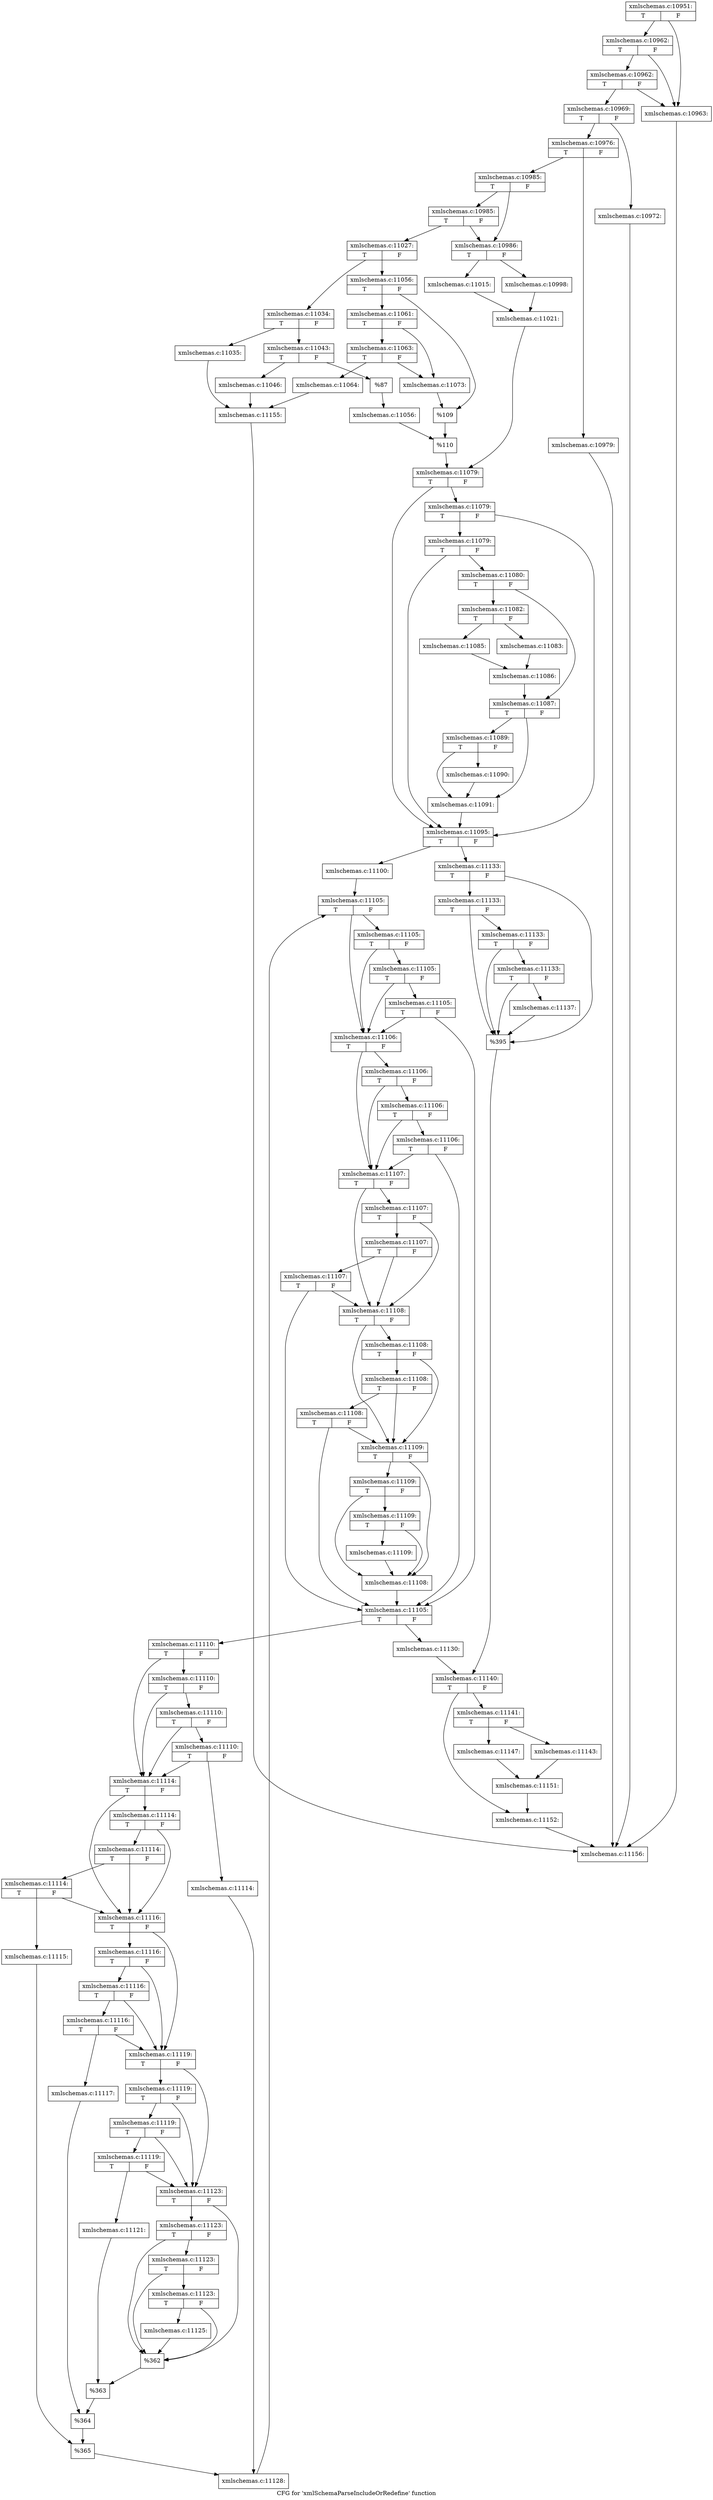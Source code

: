 digraph "CFG for 'xmlSchemaParseIncludeOrRedefine' function" {
	label="CFG for 'xmlSchemaParseIncludeOrRedefine' function";

	Node0x4bcdc30 [shape=record,label="{xmlschemas.c:10951:|{<s0>T|<s1>F}}"];
	Node0x4bcdc30 -> Node0x4bd1980;
	Node0x4bcdc30 -> Node0x4bd1aa0;
	Node0x4bd1aa0 [shape=record,label="{xmlschemas.c:10962:|{<s0>T|<s1>F}}"];
	Node0x4bd1aa0 -> Node0x4bd1980;
	Node0x4bd1aa0 -> Node0x4bd1a20;
	Node0x4bd1a20 [shape=record,label="{xmlschemas.c:10962:|{<s0>T|<s1>F}}"];
	Node0x4bd1a20 -> Node0x4bd1980;
	Node0x4bd1a20 -> Node0x4bd19d0;
	Node0x4bd1980 [shape=record,label="{xmlschemas.c:10963:}"];
	Node0x4bd1980 -> Node0x4bce0b0;
	Node0x4bd19d0 [shape=record,label="{xmlschemas.c:10969:|{<s0>T|<s1>F}}"];
	Node0x4bd19d0 -> Node0x4bd2ac0;
	Node0x4bd19d0 -> Node0x4bd2fd0;
	Node0x4bd2ac0 [shape=record,label="{xmlschemas.c:10972:}"];
	Node0x4bd2ac0 -> Node0x4bce0b0;
	Node0x4bd2fd0 [shape=record,label="{xmlschemas.c:10976:|{<s0>T|<s1>F}}"];
	Node0x4bd2fd0 -> Node0x4bd3690;
	Node0x4bd2fd0 -> Node0x4bd3840;
	Node0x4bd3690 [shape=record,label="{xmlschemas.c:10979:}"];
	Node0x4bd3690 -> Node0x4bce0b0;
	Node0x4bd3840 [shape=record,label="{xmlschemas.c:10985:|{<s0>T|<s1>F}}"];
	Node0x4bd3840 -> Node0x4bd3cf0;
	Node0x4bd3840 -> Node0x4bd3de0;
	Node0x4bd3de0 [shape=record,label="{xmlschemas.c:10985:|{<s0>T|<s1>F}}"];
	Node0x4bd3de0 -> Node0x4bd3cf0;
	Node0x4bd3de0 -> Node0x4bd3d90;
	Node0x4bd3cf0 [shape=record,label="{xmlschemas.c:10986:|{<s0>T|<s1>F}}"];
	Node0x4bd3cf0 -> Node0x4bd4480;
	Node0x4bd3cf0 -> Node0x4bd4520;
	Node0x4bd4480 [shape=record,label="{xmlschemas.c:10998:}"];
	Node0x4bd4480 -> Node0x4bd44d0;
	Node0x4bd4520 [shape=record,label="{xmlschemas.c:11015:}"];
	Node0x4bd4520 -> Node0x4bd44d0;
	Node0x4bd44d0 [shape=record,label="{xmlschemas.c:11021:}"];
	Node0x4bd44d0 -> Node0x4bd3d40;
	Node0x4bd3d90 [shape=record,label="{xmlschemas.c:11027:|{<s0>T|<s1>F}}"];
	Node0x4bd3d90 -> Node0x4bd58f0;
	Node0x4bd3d90 -> Node0x4bd5990;
	Node0x4bd58f0 [shape=record,label="{xmlschemas.c:11034:|{<s0>T|<s1>F}}"];
	Node0x4bd58f0 -> Node0x4bd5e80;
	Node0x4bd58f0 -> Node0x4bd5f20;
	Node0x4bd5e80 [shape=record,label="{xmlschemas.c:11035:}"];
	Node0x4bd5e80 -> Node0x4bd71a0;
	Node0x4bd5f20 [shape=record,label="{xmlschemas.c:11043:|{<s0>T|<s1>F}}"];
	Node0x4bd5f20 -> Node0x4bd7360;
	Node0x4bd5f20 -> Node0x4bd7310;
	Node0x4bd7310 [shape=record,label="{xmlschemas.c:11046:}"];
	Node0x4bd7310 -> Node0x4bd71a0;
	Node0x4bd7360 [shape=record,label="{%87}"];
	Node0x4bd7360 -> Node0x4bd5ed0;
	Node0x4bd5ed0 [shape=record,label="{xmlschemas.c:11056:}"];
	Node0x4bd5ed0 -> Node0x4bd5940;
	Node0x4bd5990 [shape=record,label="{xmlschemas.c:11056:|{<s0>T|<s1>F}}"];
	Node0x4bd5990 -> Node0x4bd85f0;
	Node0x4bd5990 -> Node0x4bd8640;
	Node0x4bd85f0 [shape=record,label="{xmlschemas.c:11061:|{<s0>T|<s1>F}}"];
	Node0x4bd85f0 -> Node0x4bd8ce0;
	Node0x4bd85f0 -> Node0x4bd8c90;
	Node0x4bd8ce0 [shape=record,label="{xmlschemas.c:11063:|{<s0>T|<s1>F}}"];
	Node0x4bd8ce0 -> Node0x4bd8c40;
	Node0x4bd8ce0 -> Node0x4bd8c90;
	Node0x4bd8c40 [shape=record,label="{xmlschemas.c:11064:}"];
	Node0x4bd8c40 -> Node0x4bd71a0;
	Node0x4bd8c90 [shape=record,label="{xmlschemas.c:11073:}"];
	Node0x4bd8c90 -> Node0x4bd8640;
	Node0x4bd8640 [shape=record,label="{%109}"];
	Node0x4bd8640 -> Node0x4bd5940;
	Node0x4bd5940 [shape=record,label="{%110}"];
	Node0x4bd5940 -> Node0x4bd3d40;
	Node0x4bd3d40 [shape=record,label="{xmlschemas.c:11079:|{<s0>T|<s1>F}}"];
	Node0x4bd3d40 -> Node0x4bdb390;
	Node0x4bd3d40 -> Node0x4bd9740;
	Node0x4bdb390 [shape=record,label="{xmlschemas.c:11079:|{<s0>T|<s1>F}}"];
	Node0x4bdb390 -> Node0x4bd9740;
	Node0x4bdb390 -> Node0x4bdb310;
	Node0x4bdb310 [shape=record,label="{xmlschemas.c:11079:|{<s0>T|<s1>F}}"];
	Node0x4bdb310 -> Node0x482fc10;
	Node0x4bdb310 -> Node0x4bd9740;
	Node0x482fc10 [shape=record,label="{xmlschemas.c:11080:|{<s0>T|<s1>F}}"];
	Node0x482fc10 -> Node0x4bdbd20;
	Node0x482fc10 -> Node0x4bdbd70;
	Node0x4bdbd20 [shape=record,label="{xmlschemas.c:11082:|{<s0>T|<s1>F}}"];
	Node0x4bdbd20 -> Node0x4bdc010;
	Node0x4bdbd20 -> Node0x4bdc0b0;
	Node0x4bdc010 [shape=record,label="{xmlschemas.c:11083:}"];
	Node0x4bdc010 -> Node0x4bdc060;
	Node0x4bdc0b0 [shape=record,label="{xmlschemas.c:11085:}"];
	Node0x4bdc0b0 -> Node0x4bdc060;
	Node0x4bdc060 [shape=record,label="{xmlschemas.c:11086:}"];
	Node0x4bdc060 -> Node0x4bdbd70;
	Node0x4bdbd70 [shape=record,label="{xmlschemas.c:11087:|{<s0>T|<s1>F}}"];
	Node0x4bdbd70 -> Node0x4bdd010;
	Node0x4bdbd70 -> Node0x4bdcfc0;
	Node0x4bdd010 [shape=record,label="{xmlschemas.c:11089:|{<s0>T|<s1>F}}"];
	Node0x4bdd010 -> Node0x4bdcfc0;
	Node0x4bdd010 -> Node0x4bdcf70;
	Node0x4bdcf70 [shape=record,label="{xmlschemas.c:11090:}"];
	Node0x4bdcf70 -> Node0x4bdcfc0;
	Node0x4bdcfc0 [shape=record,label="{xmlschemas.c:11091:}"];
	Node0x4bdcfc0 -> Node0x4bd9740;
	Node0x4bd9740 [shape=record,label="{xmlschemas.c:11095:|{<s0>T|<s1>F}}"];
	Node0x4bd9740 -> Node0x4bddc10;
	Node0x4bd9740 -> Node0x4bddcb0;
	Node0x4bddc10 [shape=record,label="{xmlschemas.c:11100:}"];
	Node0x4bddc10 -> Node0x4bde480;
	Node0x4bde480 [shape=record,label="{xmlschemas.c:11105:|{<s0>T|<s1>F}}"];
	Node0x4bde480 -> Node0x4bdea10;
	Node0x4bde480 -> Node0x4bde8c0;
	Node0x4bdea10 [shape=record,label="{xmlschemas.c:11105:|{<s0>T|<s1>F}}"];
	Node0x4bdea10 -> Node0x4bde9c0;
	Node0x4bdea10 -> Node0x4bde8c0;
	Node0x4bde9c0 [shape=record,label="{xmlschemas.c:11105:|{<s0>T|<s1>F}}"];
	Node0x4bde9c0 -> Node0x4bde940;
	Node0x4bde9c0 -> Node0x4bde8c0;
	Node0x4bde940 [shape=record,label="{xmlschemas.c:11105:|{<s0>T|<s1>F}}"];
	Node0x4bde940 -> Node0x4bde720;
	Node0x4bde940 -> Node0x4bde8c0;
	Node0x4bde8c0 [shape=record,label="{xmlschemas.c:11106:|{<s0>T|<s1>F}}"];
	Node0x4bde8c0 -> Node0x4bdf590;
	Node0x4bde8c0 -> Node0x4bde840;
	Node0x4bdf590 [shape=record,label="{xmlschemas.c:11106:|{<s0>T|<s1>F}}"];
	Node0x4bdf590 -> Node0x4bdf540;
	Node0x4bdf590 -> Node0x4bde840;
	Node0x4bdf540 [shape=record,label="{xmlschemas.c:11106:|{<s0>T|<s1>F}}"];
	Node0x4bdf540 -> Node0x4bdf4f0;
	Node0x4bdf540 -> Node0x4bde840;
	Node0x4bdf4f0 [shape=record,label="{xmlschemas.c:11106:|{<s0>T|<s1>F}}"];
	Node0x4bdf4f0 -> Node0x4bde720;
	Node0x4bdf4f0 -> Node0x4bde840;
	Node0x4bde840 [shape=record,label="{xmlschemas.c:11107:|{<s0>T|<s1>F}}"];
	Node0x4bde840 -> Node0x4be0210;
	Node0x4bde840 -> Node0x4bde7c0;
	Node0x4be0210 [shape=record,label="{xmlschemas.c:11107:|{<s0>T|<s1>F}}"];
	Node0x4be0210 -> Node0x4be01c0;
	Node0x4be0210 -> Node0x4bde7c0;
	Node0x4be01c0 [shape=record,label="{xmlschemas.c:11107:|{<s0>T|<s1>F}}"];
	Node0x4be01c0 -> Node0x4be0170;
	Node0x4be01c0 -> Node0x4bde7c0;
	Node0x4be0170 [shape=record,label="{xmlschemas.c:11107:|{<s0>T|<s1>F}}"];
	Node0x4be0170 -> Node0x4bde720;
	Node0x4be0170 -> Node0x4bde7c0;
	Node0x4bde7c0 [shape=record,label="{xmlschemas.c:11108:|{<s0>T|<s1>F}}"];
	Node0x4bde7c0 -> Node0x4be0e90;
	Node0x4bde7c0 -> Node0x4bde770;
	Node0x4be0e90 [shape=record,label="{xmlschemas.c:11108:|{<s0>T|<s1>F}}"];
	Node0x4be0e90 -> Node0x4be0e40;
	Node0x4be0e90 -> Node0x4bde770;
	Node0x4be0e40 [shape=record,label="{xmlschemas.c:11108:|{<s0>T|<s1>F}}"];
	Node0x4be0e40 -> Node0x4be0df0;
	Node0x4be0e40 -> Node0x4bde770;
	Node0x4be0df0 [shape=record,label="{xmlschemas.c:11108:|{<s0>T|<s1>F}}"];
	Node0x4be0df0 -> Node0x4bde720;
	Node0x4be0df0 -> Node0x4bde770;
	Node0x4bde770 [shape=record,label="{xmlschemas.c:11109:|{<s0>T|<s1>F}}"];
	Node0x4bde770 -> Node0x4be1cc0;
	Node0x4bde770 -> Node0x4be1ad0;
	Node0x4be1cc0 [shape=record,label="{xmlschemas.c:11109:|{<s0>T|<s1>F}}"];
	Node0x4be1cc0 -> Node0x4be1c70;
	Node0x4be1cc0 -> Node0x4be1ad0;
	Node0x4be1c70 [shape=record,label="{xmlschemas.c:11109:|{<s0>T|<s1>F}}"];
	Node0x4be1c70 -> Node0x4be1c20;
	Node0x4be1c70 -> Node0x4be1ad0;
	Node0x4be1c20 [shape=record,label="{xmlschemas.c:11109:}"];
	Node0x4be1c20 -> Node0x4be1ad0;
	Node0x4be1ad0 [shape=record,label="{xmlschemas.c:11108:}"];
	Node0x4be1ad0 -> Node0x4bde720;
	Node0x4bde720 [shape=record,label="{xmlschemas.c:11105:|{<s0>T|<s1>F}}"];
	Node0x4bde720 -> Node0x4be2490;
	Node0x4bde720 -> Node0x4bde6a0;
	Node0x4be2490 [shape=record,label="{xmlschemas.c:11110:|{<s0>T|<s1>F}}"];
	Node0x4be2490 -> Node0x4be2de0;
	Node0x4be2490 -> Node0x4be2cc0;
	Node0x4be2de0 [shape=record,label="{xmlschemas.c:11110:|{<s0>T|<s1>F}}"];
	Node0x4be2de0 -> Node0x4be2d90;
	Node0x4be2de0 -> Node0x4be2cc0;
	Node0x4be2d90 [shape=record,label="{xmlschemas.c:11110:|{<s0>T|<s1>F}}"];
	Node0x4be2d90 -> Node0x4be2d10;
	Node0x4be2d90 -> Node0x4be2cc0;
	Node0x4be2d10 [shape=record,label="{xmlschemas.c:11110:|{<s0>T|<s1>F}}"];
	Node0x4be2d10 -> Node0x4be2c20;
	Node0x4be2d10 -> Node0x4be2cc0;
	Node0x4be2c20 [shape=record,label="{xmlschemas.c:11114:}"];
	Node0x4be2c20 -> Node0x4be2c70;
	Node0x4be2cc0 [shape=record,label="{xmlschemas.c:11114:|{<s0>T|<s1>F}}"];
	Node0x4be2cc0 -> Node0x4be3cc0;
	Node0x4be2cc0 -> Node0x4be3ba0;
	Node0x4be3cc0 [shape=record,label="{xmlschemas.c:11114:|{<s0>T|<s1>F}}"];
	Node0x4be3cc0 -> Node0x4be3c70;
	Node0x4be3cc0 -> Node0x4be3ba0;
	Node0x4be3c70 [shape=record,label="{xmlschemas.c:11114:|{<s0>T|<s1>F}}"];
	Node0x4be3c70 -> Node0x4be3bf0;
	Node0x4be3c70 -> Node0x4be3ba0;
	Node0x4be3bf0 [shape=record,label="{xmlschemas.c:11114:|{<s0>T|<s1>F}}"];
	Node0x4be3bf0 -> Node0x4be3b00;
	Node0x4be3bf0 -> Node0x4be3ba0;
	Node0x4be3b00 [shape=record,label="{xmlschemas.c:11115:}"];
	Node0x4be3b00 -> Node0x4be3b50;
	Node0x4be3ba0 [shape=record,label="{xmlschemas.c:11116:|{<s0>T|<s1>F}}"];
	Node0x4be3ba0 -> Node0x4be4ee0;
	Node0x4be3ba0 -> Node0x4be4dc0;
	Node0x4be4ee0 [shape=record,label="{xmlschemas.c:11116:|{<s0>T|<s1>F}}"];
	Node0x4be4ee0 -> Node0x4be4e90;
	Node0x4be4ee0 -> Node0x4be4dc0;
	Node0x4be4e90 [shape=record,label="{xmlschemas.c:11116:|{<s0>T|<s1>F}}"];
	Node0x4be4e90 -> Node0x4be4e10;
	Node0x4be4e90 -> Node0x4be4dc0;
	Node0x4be4e10 [shape=record,label="{xmlschemas.c:11116:|{<s0>T|<s1>F}}"];
	Node0x4be4e10 -> Node0x4be4d20;
	Node0x4be4e10 -> Node0x4be4dc0;
	Node0x4be4d20 [shape=record,label="{xmlschemas.c:11117:}"];
	Node0x4be4d20 -> Node0x4be4d70;
	Node0x4be4dc0 [shape=record,label="{xmlschemas.c:11119:|{<s0>T|<s1>F}}"];
	Node0x4be4dc0 -> Node0x4be6100;
	Node0x4be4dc0 -> Node0x4be5fe0;
	Node0x4be6100 [shape=record,label="{xmlschemas.c:11119:|{<s0>T|<s1>F}}"];
	Node0x4be6100 -> Node0x4be60b0;
	Node0x4be6100 -> Node0x4be5fe0;
	Node0x4be60b0 [shape=record,label="{xmlschemas.c:11119:|{<s0>T|<s1>F}}"];
	Node0x4be60b0 -> Node0x4be6030;
	Node0x4be60b0 -> Node0x4be5fe0;
	Node0x4be6030 [shape=record,label="{xmlschemas.c:11119:|{<s0>T|<s1>F}}"];
	Node0x4be6030 -> Node0x4be5f40;
	Node0x4be6030 -> Node0x4be5fe0;
	Node0x4be5f40 [shape=record,label="{xmlschemas.c:11121:}"];
	Node0x4be5f40 -> Node0x4be5f90;
	Node0x4be5fe0 [shape=record,label="{xmlschemas.c:11123:|{<s0>T|<s1>F}}"];
	Node0x4be5fe0 -> Node0x4be7290;
	Node0x4be5fe0 -> Node0x4be7170;
	Node0x4be7290 [shape=record,label="{xmlschemas.c:11123:|{<s0>T|<s1>F}}"];
	Node0x4be7290 -> Node0x4be7240;
	Node0x4be7290 -> Node0x4be7170;
	Node0x4be7240 [shape=record,label="{xmlschemas.c:11123:|{<s0>T|<s1>F}}"];
	Node0x4be7240 -> Node0x4be71c0;
	Node0x4be7240 -> Node0x4be7170;
	Node0x4be71c0 [shape=record,label="{xmlschemas.c:11123:|{<s0>T|<s1>F}}"];
	Node0x4be71c0 -> Node0x4be7120;
	Node0x4be71c0 -> Node0x4be7170;
	Node0x4be7120 [shape=record,label="{xmlschemas.c:11125:}"];
	Node0x4be7120 -> Node0x4be7170;
	Node0x4be7170 [shape=record,label="{%362}"];
	Node0x4be7170 -> Node0x4be5f90;
	Node0x4be5f90 [shape=record,label="{%363}"];
	Node0x4be5f90 -> Node0x4be4d70;
	Node0x4be4d70 [shape=record,label="{%364}"];
	Node0x4be4d70 -> Node0x4be3b50;
	Node0x4be3b50 [shape=record,label="{%365}"];
	Node0x4be3b50 -> Node0x4be2c70;
	Node0x4be2c70 [shape=record,label="{xmlschemas.c:11128:}"];
	Node0x4be2c70 -> Node0x4bde480;
	Node0x4bde6a0 [shape=record,label="{xmlschemas.c:11130:}"];
	Node0x4bde6a0 -> Node0x4bddc60;
	Node0x4bddcb0 [shape=record,label="{xmlschemas.c:11133:|{<s0>T|<s1>F}}"];
	Node0x4bddcb0 -> Node0x4d76fa0;
	Node0x4bddcb0 -> Node0x4d76e80;
	Node0x4d76fa0 [shape=record,label="{xmlschemas.c:11133:|{<s0>T|<s1>F}}"];
	Node0x4d76fa0 -> Node0x4d76f50;
	Node0x4d76fa0 -> Node0x4d76e80;
	Node0x4d76f50 [shape=record,label="{xmlschemas.c:11133:|{<s0>T|<s1>F}}"];
	Node0x4d76f50 -> Node0x4d76ed0;
	Node0x4d76f50 -> Node0x4d76e80;
	Node0x4d76ed0 [shape=record,label="{xmlschemas.c:11133:|{<s0>T|<s1>F}}"];
	Node0x4d76ed0 -> Node0x4d76e30;
	Node0x4d76ed0 -> Node0x4d76e80;
	Node0x4d76e30 [shape=record,label="{xmlschemas.c:11137:}"];
	Node0x4d76e30 -> Node0x4d76e80;
	Node0x4d76e80 [shape=record,label="{%395}"];
	Node0x4d76e80 -> Node0x4bddc60;
	Node0x4bddc60 [shape=record,label="{xmlschemas.c:11140:|{<s0>T|<s1>F}}"];
	Node0x4bddc60 -> Node0x4d780b0;
	Node0x4bddc60 -> Node0x4d78100;
	Node0x4d780b0 [shape=record,label="{xmlschemas.c:11141:|{<s0>T|<s1>F}}"];
	Node0x4d780b0 -> Node0x4d785d0;
	Node0x4d780b0 -> Node0x4d78670;
	Node0x4d785d0 [shape=record,label="{xmlschemas.c:11143:}"];
	Node0x4d785d0 -> Node0x4d78620;
	Node0x4d78670 [shape=record,label="{xmlschemas.c:11147:}"];
	Node0x4d78670 -> Node0x4d78620;
	Node0x4d78620 [shape=record,label="{xmlschemas.c:11151:}"];
	Node0x4d78620 -> Node0x4d78100;
	Node0x4d78100 [shape=record,label="{xmlschemas.c:11152:}"];
	Node0x4d78100 -> Node0x4bce0b0;
	Node0x4bd71a0 [shape=record,label="{xmlschemas.c:11155:}"];
	Node0x4bd71a0 -> Node0x4bce0b0;
	Node0x4bce0b0 [shape=record,label="{xmlschemas.c:11156:}"];
}
